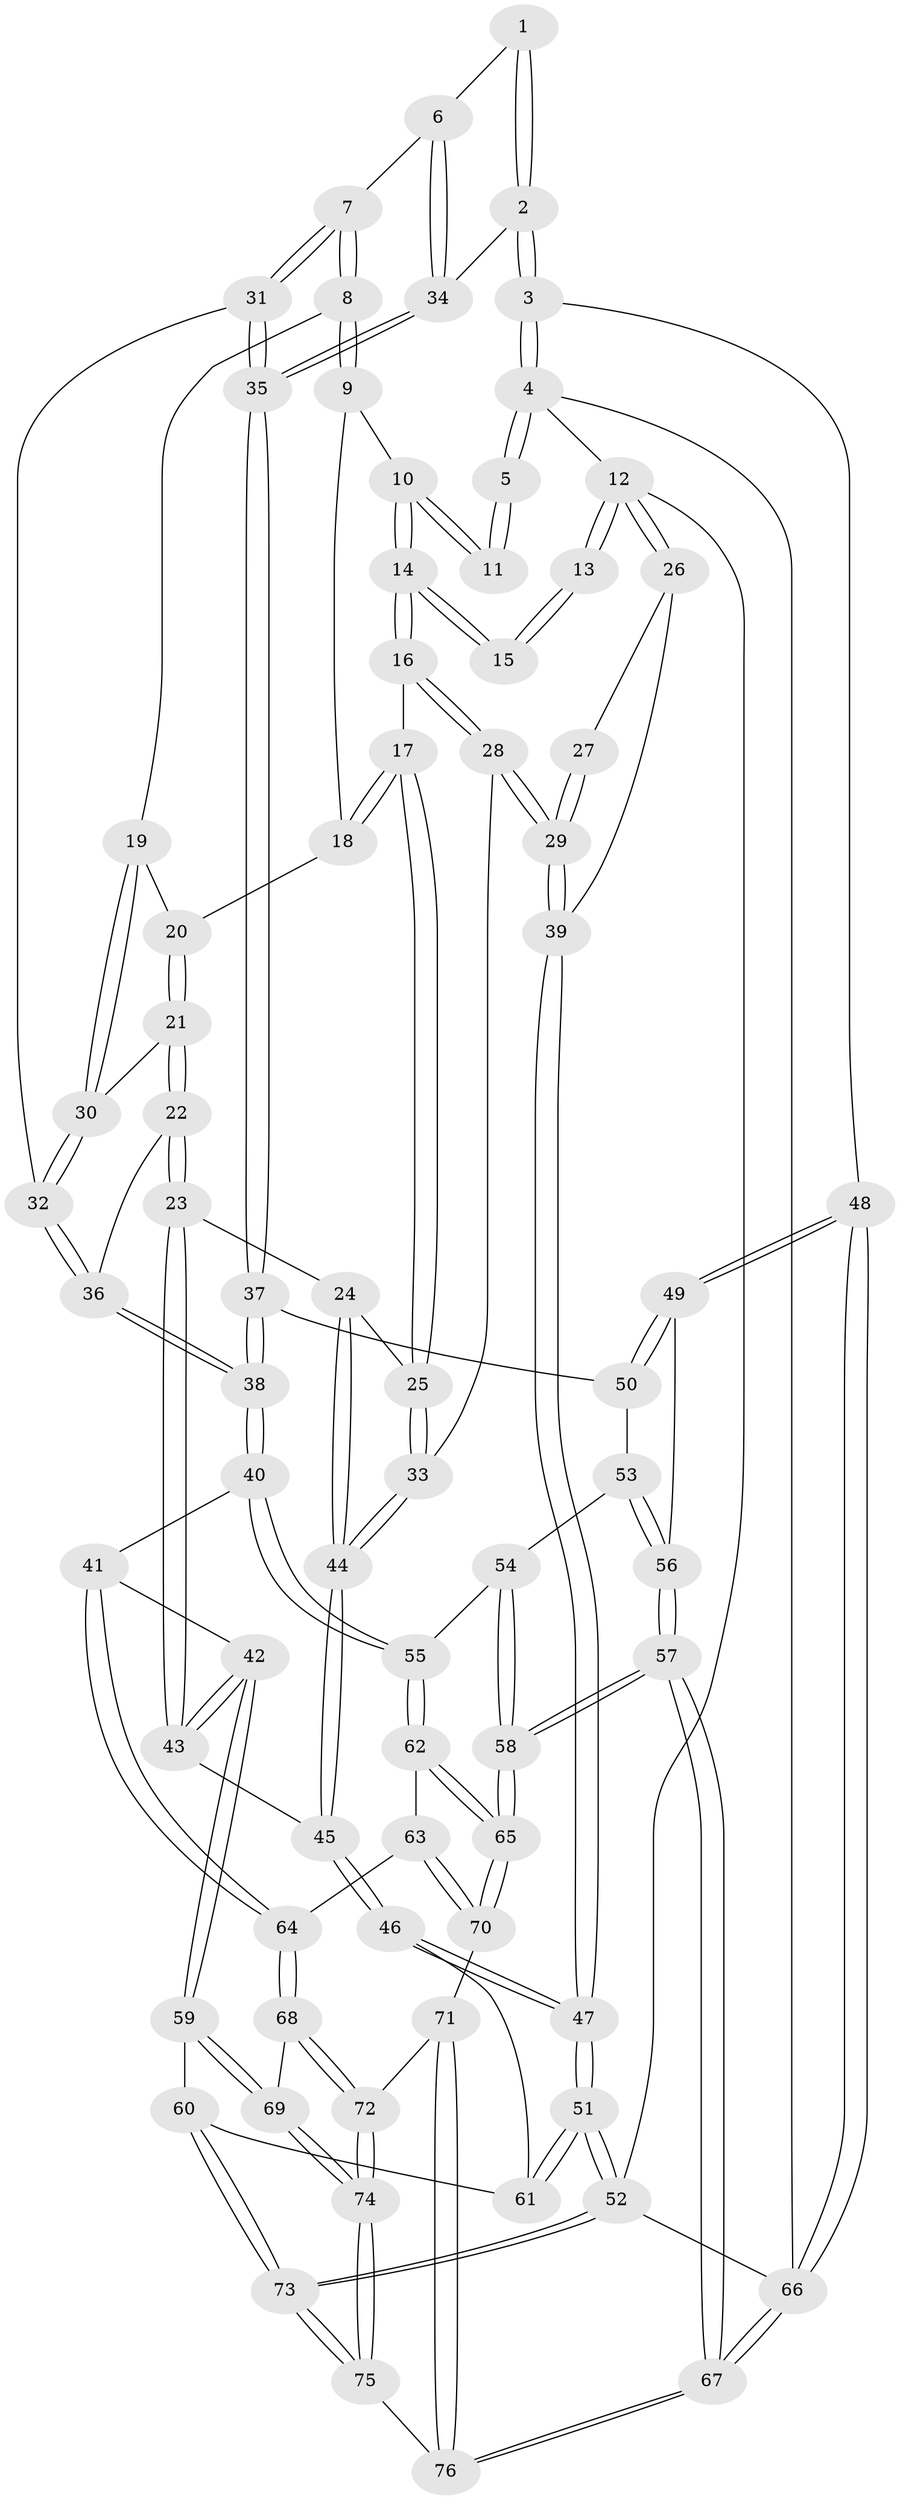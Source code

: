 // coarse degree distribution, {3: 0.15789473684210525, 4: 0.3157894736842105, 2: 0.02631578947368421, 5: 0.2894736842105263, 6: 0.18421052631578946, 7: 0.02631578947368421}
// Generated by graph-tools (version 1.1) at 2025/04/03/04/25 22:04:38]
// undirected, 76 vertices, 187 edges
graph export_dot {
graph [start="1"]
  node [color=gray90,style=filled];
  1 [pos="+0.8783821825569078+0.068004186072311"];
  2 [pos="+1+0.3545451580535045"];
  3 [pos="+1+0.36606574566128247"];
  4 [pos="+1+0"];
  5 [pos="+0.8064284666156951+0"];
  6 [pos="+0.8208340177848005+0.28115739442811843"];
  7 [pos="+0.6944507183080725+0.2575772460332153"];
  8 [pos="+0.6352099340457174+0.1629432884406455"];
  9 [pos="+0.6299050440654701+0.06503714080906908"];
  10 [pos="+0.6299086043121641+0.02731824374104422"];
  11 [pos="+0.6966318861820151+0"];
  12 [pos="+0+0"];
  13 [pos="+0.13591625219840564+0"];
  14 [pos="+0.2564958594004634+0.13681975996356416"];
  15 [pos="+0.23906127824538861+0.11948532388689968"];
  16 [pos="+0.26839500126211224+0.1702661854169222"];
  17 [pos="+0.27409957672452157+0.1818116282925356"];
  18 [pos="+0.3812763117885331+0.22036735875950322"];
  19 [pos="+0.5917736940114828+0.1951673688269367"];
  20 [pos="+0.4312502497504706+0.2467079494659797"];
  21 [pos="+0.45449793798700777+0.34781426989507747"];
  22 [pos="+0.40439374319097116+0.4204240963064633"];
  23 [pos="+0.36958064515245326+0.4385163121173527"];
  24 [pos="+0.3640899110334987+0.43557322637129225"];
  25 [pos="+0.2767348034176324+0.2724287879117159"];
  26 [pos="+0+0.07765480402121595"];
  27 [pos="+0.1238942734292992+0.1724660699124813"];
  28 [pos="+0.028318771113827305+0.40983388973020035"];
  29 [pos="+0+0.3986079857469711"];
  30 [pos="+0.5057051872243716+0.33231063959984003"];
  31 [pos="+0.6756298190080957+0.32670821745244805"];
  32 [pos="+0.5987488488724203+0.39859595179507024"];
  33 [pos="+0.1013526836534471+0.438738524451181"];
  34 [pos="+0.9790950230892325+0.36681816355300445"];
  35 [pos="+0.7884958406173312+0.5414697097855969"];
  36 [pos="+0.5778997689486538+0.4544312795210408"];
  37 [pos="+0.781699293474052+0.5561695627060818"];
  38 [pos="+0.6295141340681792+0.617567374376427"];
  39 [pos="+0+0.4119844956276353"];
  40 [pos="+0.6249652031265488+0.6233389332585938"];
  41 [pos="+0.6209024092908768+0.6253219974701785"];
  42 [pos="+0.42259943398001015+0.6508289138470328"];
  43 [pos="+0.4037802172820525+0.6275461408285827"];
  44 [pos="+0.1505405880813689+0.48658126608924723"];
  45 [pos="+0.1707166394991792+0.6048809770776817"];
  46 [pos="+0.1261049168057141+0.681033437674887"];
  47 [pos="+0+0.6325651515253223"];
  48 [pos="+1+0.6273932226618588"];
  49 [pos="+1+0.6504113122634627"];
  50 [pos="+0.8102828257061442+0.5875768516962707"];
  51 [pos="+0+1"];
  52 [pos="+0+1"];
  53 [pos="+0.8428821613317999+0.6893102664764804"];
  54 [pos="+0.7844932404622197+0.7506642710365382"];
  55 [pos="+0.6870130819306216+0.7197889846304107"];
  56 [pos="+0.891075289012777+0.7465871500411121"];
  57 [pos="+0.900081857108473+0.9879504018715264"];
  58 [pos="+0.8545968577118903+0.9479027066946994"];
  59 [pos="+0.37608911342188667+0.7930635490802186"];
  60 [pos="+0.20234471212938515+0.8116158209297087"];
  61 [pos="+0.15108611800266106+0.7598057902659688"];
  62 [pos="+0.6994617015206278+0.7698433270019286"];
  63 [pos="+0.6350251673067+0.8355335698738879"];
  64 [pos="+0.5912866903082443+0.7881654357757063"];
  65 [pos="+0.7603373067113602+0.8875379684565555"];
  66 [pos="+1+1"];
  67 [pos="+1+1"];
  68 [pos="+0.5303621452021121+0.8537870398575491"];
  69 [pos="+0.38388068698728367+0.8076402592536764"];
  70 [pos="+0.6492298012395628+0.8781223054243598"];
  71 [pos="+0.5993755423657023+0.9091694930116565"];
  72 [pos="+0.5573512399339594+0.8961488620650229"];
  73 [pos="+0.05637141980120687+1"];
  74 [pos="+0.38994364915199964+1"];
  75 [pos="+0.380624886733963+1"];
  76 [pos="+0.6972179580513008+1"];
  1 -- 2;
  1 -- 2;
  1 -- 6;
  2 -- 3;
  2 -- 3;
  2 -- 34;
  3 -- 4;
  3 -- 4;
  3 -- 48;
  4 -- 5;
  4 -- 5;
  4 -- 12;
  4 -- 66;
  5 -- 11;
  5 -- 11;
  6 -- 7;
  6 -- 34;
  6 -- 34;
  7 -- 8;
  7 -- 8;
  7 -- 31;
  7 -- 31;
  8 -- 9;
  8 -- 9;
  8 -- 19;
  9 -- 10;
  9 -- 18;
  10 -- 11;
  10 -- 11;
  10 -- 14;
  10 -- 14;
  12 -- 13;
  12 -- 13;
  12 -- 26;
  12 -- 26;
  12 -- 52;
  13 -- 15;
  13 -- 15;
  14 -- 15;
  14 -- 15;
  14 -- 16;
  14 -- 16;
  16 -- 17;
  16 -- 28;
  16 -- 28;
  17 -- 18;
  17 -- 18;
  17 -- 25;
  17 -- 25;
  18 -- 20;
  19 -- 20;
  19 -- 30;
  19 -- 30;
  20 -- 21;
  20 -- 21;
  21 -- 22;
  21 -- 22;
  21 -- 30;
  22 -- 23;
  22 -- 23;
  22 -- 36;
  23 -- 24;
  23 -- 43;
  23 -- 43;
  24 -- 25;
  24 -- 44;
  24 -- 44;
  25 -- 33;
  25 -- 33;
  26 -- 27;
  26 -- 39;
  27 -- 29;
  27 -- 29;
  28 -- 29;
  28 -- 29;
  28 -- 33;
  29 -- 39;
  29 -- 39;
  30 -- 32;
  30 -- 32;
  31 -- 32;
  31 -- 35;
  31 -- 35;
  32 -- 36;
  32 -- 36;
  33 -- 44;
  33 -- 44;
  34 -- 35;
  34 -- 35;
  35 -- 37;
  35 -- 37;
  36 -- 38;
  36 -- 38;
  37 -- 38;
  37 -- 38;
  37 -- 50;
  38 -- 40;
  38 -- 40;
  39 -- 47;
  39 -- 47;
  40 -- 41;
  40 -- 55;
  40 -- 55;
  41 -- 42;
  41 -- 64;
  41 -- 64;
  42 -- 43;
  42 -- 43;
  42 -- 59;
  42 -- 59;
  43 -- 45;
  44 -- 45;
  44 -- 45;
  45 -- 46;
  45 -- 46;
  46 -- 47;
  46 -- 47;
  46 -- 61;
  47 -- 51;
  47 -- 51;
  48 -- 49;
  48 -- 49;
  48 -- 66;
  48 -- 66;
  49 -- 50;
  49 -- 50;
  49 -- 56;
  50 -- 53;
  51 -- 52;
  51 -- 52;
  51 -- 61;
  51 -- 61;
  52 -- 73;
  52 -- 73;
  52 -- 66;
  53 -- 54;
  53 -- 56;
  53 -- 56;
  54 -- 55;
  54 -- 58;
  54 -- 58;
  55 -- 62;
  55 -- 62;
  56 -- 57;
  56 -- 57;
  57 -- 58;
  57 -- 58;
  57 -- 67;
  57 -- 67;
  58 -- 65;
  58 -- 65;
  59 -- 60;
  59 -- 69;
  59 -- 69;
  60 -- 61;
  60 -- 73;
  60 -- 73;
  62 -- 63;
  62 -- 65;
  62 -- 65;
  63 -- 64;
  63 -- 70;
  63 -- 70;
  64 -- 68;
  64 -- 68;
  65 -- 70;
  65 -- 70;
  66 -- 67;
  66 -- 67;
  67 -- 76;
  67 -- 76;
  68 -- 69;
  68 -- 72;
  68 -- 72;
  69 -- 74;
  69 -- 74;
  70 -- 71;
  71 -- 72;
  71 -- 76;
  71 -- 76;
  72 -- 74;
  72 -- 74;
  73 -- 75;
  73 -- 75;
  74 -- 75;
  74 -- 75;
  75 -- 76;
}
